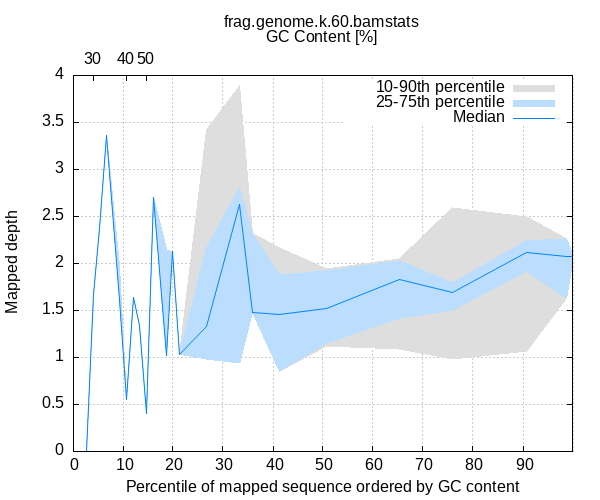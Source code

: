 
            set terminal png size 600,500 truecolor
            set output "frag.genome.k.60/gc-depth.png"
            set grid xtics ytics y2tics back lc rgb "#cccccc"
            set ylabel "Mapped depth"
            set xlabel "Percentile of mapped sequence ordered by GC content"
            set x2label "GC Content [%]"
            set title "frag.genome.k.60.bamstats"
            set x2tics ("30" 4.000,"40" 10.667,"50" 14.667)
            set xtics nomirror
            set xrange [0.1:99.9]

            plot '-' using 1:2:3 with filledcurve lt 1 lc rgb "#dedede" t '10-90th percentile' , \
                 '-' using 1:2:3 with filledcurve lt 1 lc rgb "#bbdeff" t '25-75th percentile' , \
                 '-' using 1:2 with lines lc rgb "#0084ff" t 'Median'
        2.667	0.000	0.000
4.000	1.675	1.675
5.333	2.375	2.375
6.667	3.360	3.360
9.333	1.620	1.970
10.667	0.550	0.550
12.000	1.640	1.640
13.333	1.340	1.340
14.667	0.405	0.405
16.000	2.705	2.705
18.667	1.025	2.150
20.000	2.130	2.130
21.333	1.030	1.030
26.667	0.975	3.425
33.333	0.935	3.890
36.000	1.475	2.315
41.333	0.850	2.165
50.667	1.115	1.945
65.333	1.080	2.055
76.000	0.980	2.600
90.667	1.060	2.500
98.667	1.630	2.270
100.000	2.085	2.085
end
2.667	0.000	0.000
4.000	1.675	1.675
5.333	2.375	2.375
6.667	3.360	3.360
9.333	1.620	1.970
10.667	0.550	0.550
12.000	1.640	1.640
13.333	1.340	1.340
14.667	0.405	0.405
16.000	2.705	2.705
18.667	1.025	2.150
20.000	2.130	2.130
21.333	1.030	1.030
26.667	0.975	2.175
33.333	0.935	2.805
36.000	1.475	2.315
41.333	0.850	1.880
50.667	1.150	1.925
65.333	1.420	2.030
76.000	1.500	1.800
90.667	1.910	2.240
98.667	1.630	2.265
100.000	2.085	2.085
end
2.667	0.000
4.000	1.675
5.333	2.375
6.667	3.360
9.333	1.620
10.667	0.550
12.000	1.640
13.333	1.340
14.667	0.405
16.000	2.705
18.667	1.025
20.000	2.130
21.333	1.030
26.667	1.325
33.333	2.630
36.000	1.475
41.333	1.455
50.667	1.520
65.333	1.835
76.000	1.690
90.667	2.115
98.667	2.075
100.000	2.085
end
